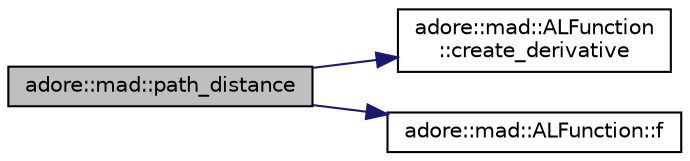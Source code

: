 digraph "adore::mad::path_distance"
{
 // LATEX_PDF_SIZE
  edge [fontname="Helvetica",fontsize="10",labelfontname="Helvetica",labelfontsize="10"];
  node [fontname="Helvetica",fontsize="10",shape=record];
  rankdir="LR";
  Node1 [label="adore::mad::path_distance",height=0.2,width=0.4,color="black", fillcolor="grey75", style="filled", fontcolor="black",tooltip=" "];
  Node1 -> Node2 [color="midnightblue",fontsize="10",style="solid",fontname="Helvetica"];
  Node2 [label="adore::mad::ALFunction\l::create_derivative",height=0.2,width=0.4,color="black", fillcolor="white", style="filled",URL="$classadore_1_1mad_1_1ALFunction.html#ad74ae6a70934ff7175e1e603adf250b6",tooltip=" "];
  Node1 -> Node3 [color="midnightblue",fontsize="10",style="solid",fontname="Helvetica"];
  Node3 [label="adore::mad::ALFunction::f",height=0.2,width=0.4,color="black", fillcolor="white", style="filled",URL="$classadore_1_1mad_1_1ALFunction.html#a7b53a00718a18b92d64f99db2f9413a0",tooltip=" "];
}
